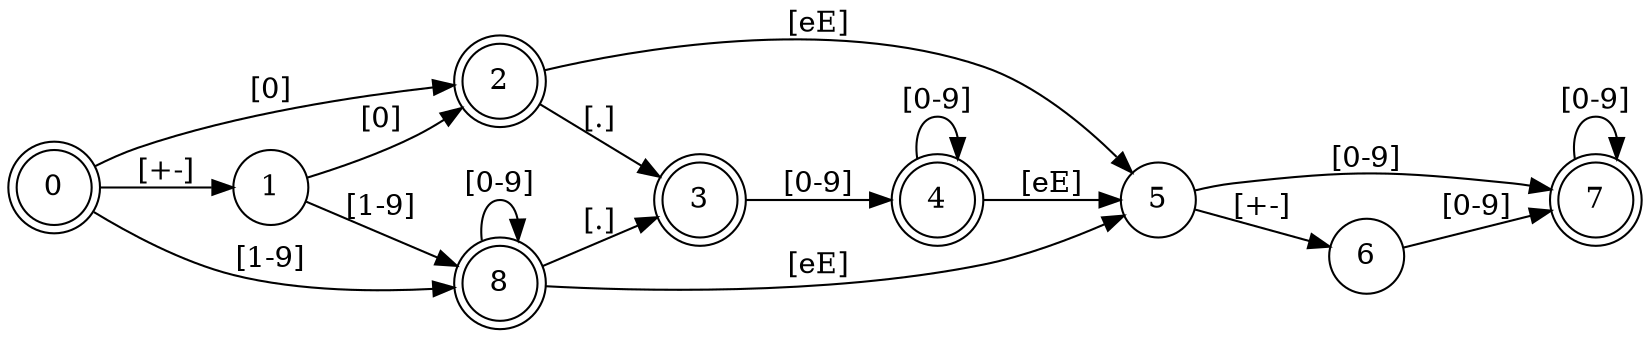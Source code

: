 digraph fsm_floating_point {
    rankdir=LR;
    node [shape=doublecircle]; 0, 2, 3, 4, 7, 8;
    node [shape=circle];
    0 -> 1 [label="[+-]"];
    0 -> 2 [label="[0]"];
    1 -> 2 [label="[0]"];
    0 -> 8 [label="[1-9]"];
    1 -> 8 [label="[1-9]"];
    8 -> 8 [label="[0-9]"];
    2 -> 3 [label="[.]"];
    8 -> 3 [label="[.]"];
    3 -> 4 [label="[0-9]"];
    4 -> 4 [label="[0-9]"];
    2 -> 5 [label="[eE]"];
    4 -> 5 [label="[eE]"];
    8 -> 5 [label="[eE]"];
    5 -> 6 [label="[+-]"];
    5 -> 7 [label="[0-9]"];
    6 -> 7 [label="[0-9]"];
    7 -> 7 [label="[0-9]"];
}
